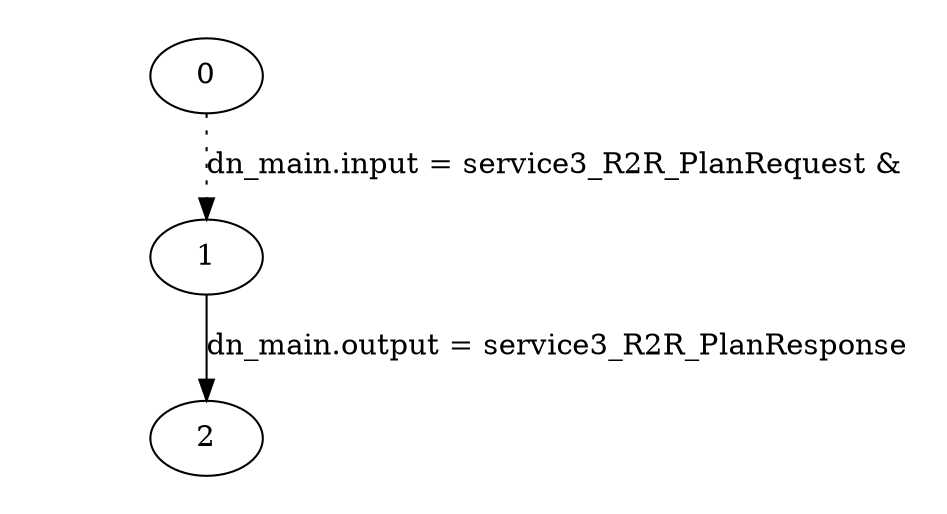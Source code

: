 digraph plan_fsm {
ratio="1.3";
margin="0.2";
size="8.0,11.4";
"0" -> "1" [style=dotted label="dn_main.input = service3_R2R_PlanRequest &\n"]
"1" -> "2" [label="dn_main.output = service3_R2R_PlanResponse"]
}

